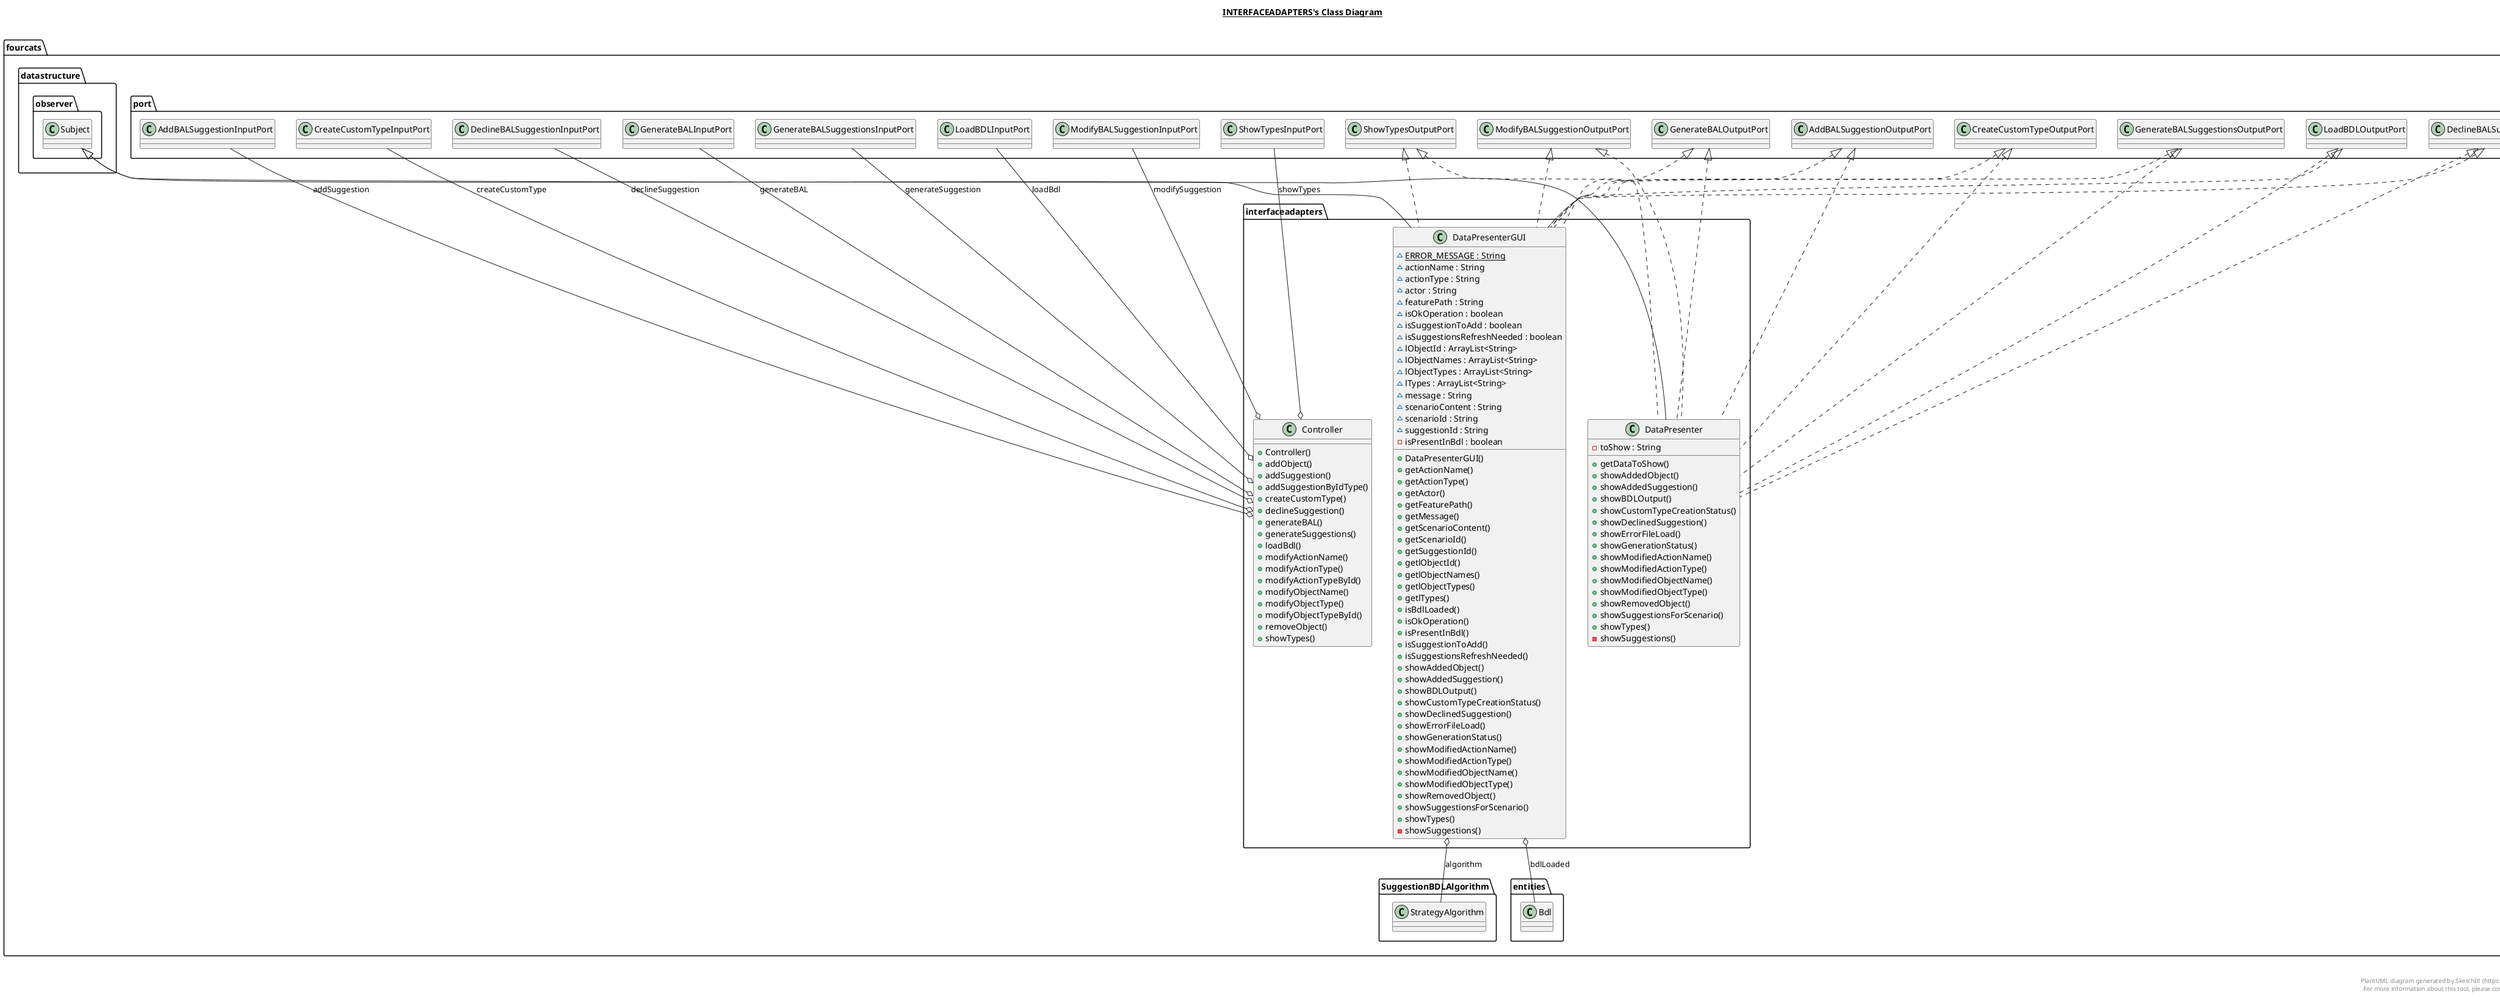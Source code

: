 @startuml

title __INTERFACEADAPTERS's Class Diagram__\n

  namespace fourcats {
    namespace interfaceadapters {
      class fourcats.interfaceadapters.Controller {
          + Controller()
          + addObject()
          + addSuggestion()
          + addSuggestionByIdType()
          + createCustomType()
          + declineSuggestion()
          + generateBAL()
          + generateSuggestions()
          + loadBdl()
          + modifyActionName()
          + modifyActionType()
          + modifyActionTypeById()
          + modifyObjectName()
          + modifyObjectType()
          + modifyObjectTypeById()
          + removeObject()
          + showTypes()
      }
    }
  }
  

  namespace fourcats {
    namespace interfaceadapters {
      class fourcats.interfaceadapters.DataPresenter {
          - toShow : String
          + getDataToShow()
          + showAddedObject()
          + showAddedSuggestion()
          + showBDLOutput()
          + showCustomTypeCreationStatus()
          + showDeclinedSuggestion()
          + showErrorFileLoad()
          + showGenerationStatus()
          + showModifiedActionName()
          + showModifiedActionType()
          + showModifiedObjectName()
          + showModifiedObjectType()
          + showRemovedObject()
          + showSuggestionsForScenario()
          + showTypes()
          - showSuggestions()
      }
    }
  }
  

  namespace fourcats {
    namespace interfaceadapters {
      class fourcats.interfaceadapters.DataPresenterGUI {
          {static} ~ ERROR_MESSAGE : String
          ~ actionName : String
          ~ actionType : String
          ~ actor : String
          ~ featurePath : String
          ~ isOkOperation : boolean
          ~ isSuggestionToAdd : boolean
          ~ isSuggestionsRefreshNeeded : boolean
          ~ lObjectId : ArrayList<String>
          ~ lObjectNames : ArrayList<String>
          ~ lObjectTypes : ArrayList<String>
          ~ lTypes : ArrayList<String>
          ~ message : String
          ~ scenarioContent : String
          ~ scenarioId : String
          ~ suggestionId : String
          - isPresentInBdl : boolean
          + DataPresenterGUI()
          + getActionName()
          + getActionType()
          + getActor()
          + getFeaturePath()
          + getMessage()
          + getScenarioContent()
          + getScenarioId()
          + getSuggestionId()
          + getlObjectId()
          + getlObjectNames()
          + getlObjectTypes()
          + getlTypes()
          + isBdlLoaded()
          + isOkOperation()
          + isPresentInBdl()
          + isSuggestionToAdd()
          + isSuggestionsRefreshNeeded()
          + showAddedObject()
          + showAddedSuggestion()
          + showBDLOutput()
          + showCustomTypeCreationStatus()
          + showDeclinedSuggestion()
          + showErrorFileLoad()
          + showGenerationStatus()
          + showModifiedActionName()
          + showModifiedActionType()
          + showModifiedObjectName()
          + showModifiedObjectType()
          + showRemovedObject()
          + showSuggestionsForScenario()
          + showTypes()
          - showSuggestions()
      }
    }
  }
  

  fourcats.interfaceadapters.Controller o-- fourcats.port.AddBALSuggestionInputPort : addSuggestion
  fourcats.interfaceadapters.Controller o-- fourcats.port.CreateCustomTypeInputPort : createCustomType
  fourcats.interfaceadapters.Controller o-- fourcats.port.DeclineBALSuggestionInputPort : declineSuggestion
  fourcats.interfaceadapters.Controller o-- fourcats.port.GenerateBALInputPort : generateBAL
  fourcats.interfaceadapters.Controller o-- fourcats.port.GenerateBALSuggestionsInputPort : generateSuggestion
  fourcats.interfaceadapters.Controller o-- fourcats.port.LoadBDLInputPort : loadBdl
  fourcats.interfaceadapters.Controller o-- fourcats.port.ModifyBALSuggestionInputPort : modifySuggestion
  fourcats.interfaceadapters.Controller o-- fourcats.port.ShowTypesInputPort : showTypes
  fourcats.interfaceadapters.DataPresenter .up.|> fourcats.port.AddBALSuggestionOutputPort
  fourcats.interfaceadapters.DataPresenter .up.|> fourcats.port.CreateCustomTypeOutputPort
  fourcats.interfaceadapters.DataPresenter .up.|> fourcats.port.DeclineBALSuggestionOutputPort
  fourcats.interfaceadapters.DataPresenter .up.|> fourcats.port.GenerateBALOutputPort
  fourcats.interfaceadapters.DataPresenter .up.|> fourcats.port.GenerateBALSuggestionsOutputPort
  fourcats.interfaceadapters.DataPresenter .up.|> fourcats.port.LoadBDLOutputPort
  fourcats.interfaceadapters.DataPresenter .up.|> fourcats.port.ModifyBALSuggestionOutputPort
  fourcats.interfaceadapters.DataPresenter .up.|> fourcats.port.ShowTypesOutputPort
  fourcats.interfaceadapters.DataPresenter -up-|> fourcats.datastructure.observer.Subject
  fourcats.interfaceadapters.DataPresenterGUI .up.|> fourcats.port.AddBALSuggestionOutputPort
  fourcats.interfaceadapters.DataPresenterGUI .up.|> fourcats.port.CreateCustomTypeOutputPort
  fourcats.interfaceadapters.DataPresenterGUI .up.|> fourcats.port.DeclineBALSuggestionOutputPort
  fourcats.interfaceadapters.DataPresenterGUI .up.|> fourcats.port.GenerateBALOutputPort
  fourcats.interfaceadapters.DataPresenterGUI .up.|> fourcats.port.GenerateBALSuggestionsOutputPort
  fourcats.interfaceadapters.DataPresenterGUI .up.|> fourcats.port.LoadBDLOutputPort
  fourcats.interfaceadapters.DataPresenterGUI .up.|> fourcats.port.ModifyBALSuggestionOutputPort
  fourcats.interfaceadapters.DataPresenterGUI .up.|> fourcats.port.ShowTypesOutputPort
  fourcats.interfaceadapters.DataPresenterGUI -up-|> fourcats.datastructure.observer.Subject
  fourcats.interfaceadapters.DataPresenterGUI o-- fourcats.SuggestionBDLAlgorithm.StrategyAlgorithm : algorithm
  fourcats.interfaceadapters.DataPresenterGUI o-- fourcats.entities.Bdl : bdlLoaded


right footer


PlantUML diagram generated by SketchIt! (https://bitbucket.org/pmesmeur/sketch.it)
For more information about this tool, please contact philippe.mesmeur@gmail.com
endfooter

@enduml
